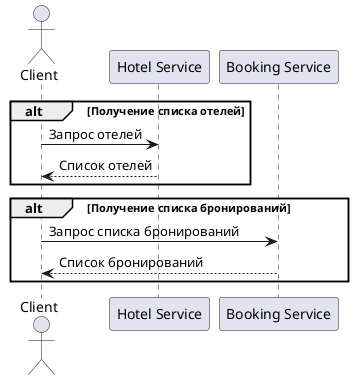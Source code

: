 @startuml

actor Client
participant "Hotel Service" as Hotel
participant "Booking Service" as Booking

alt Получение списка отелей
Client -> Hotel: Запрос отелей
Hotel --> Client: Список отелей
end

alt Получение списка бронирований
Client -> Booking: Запрос списка бронирований
Booking --> Client: Список бронирований
end

@enduml